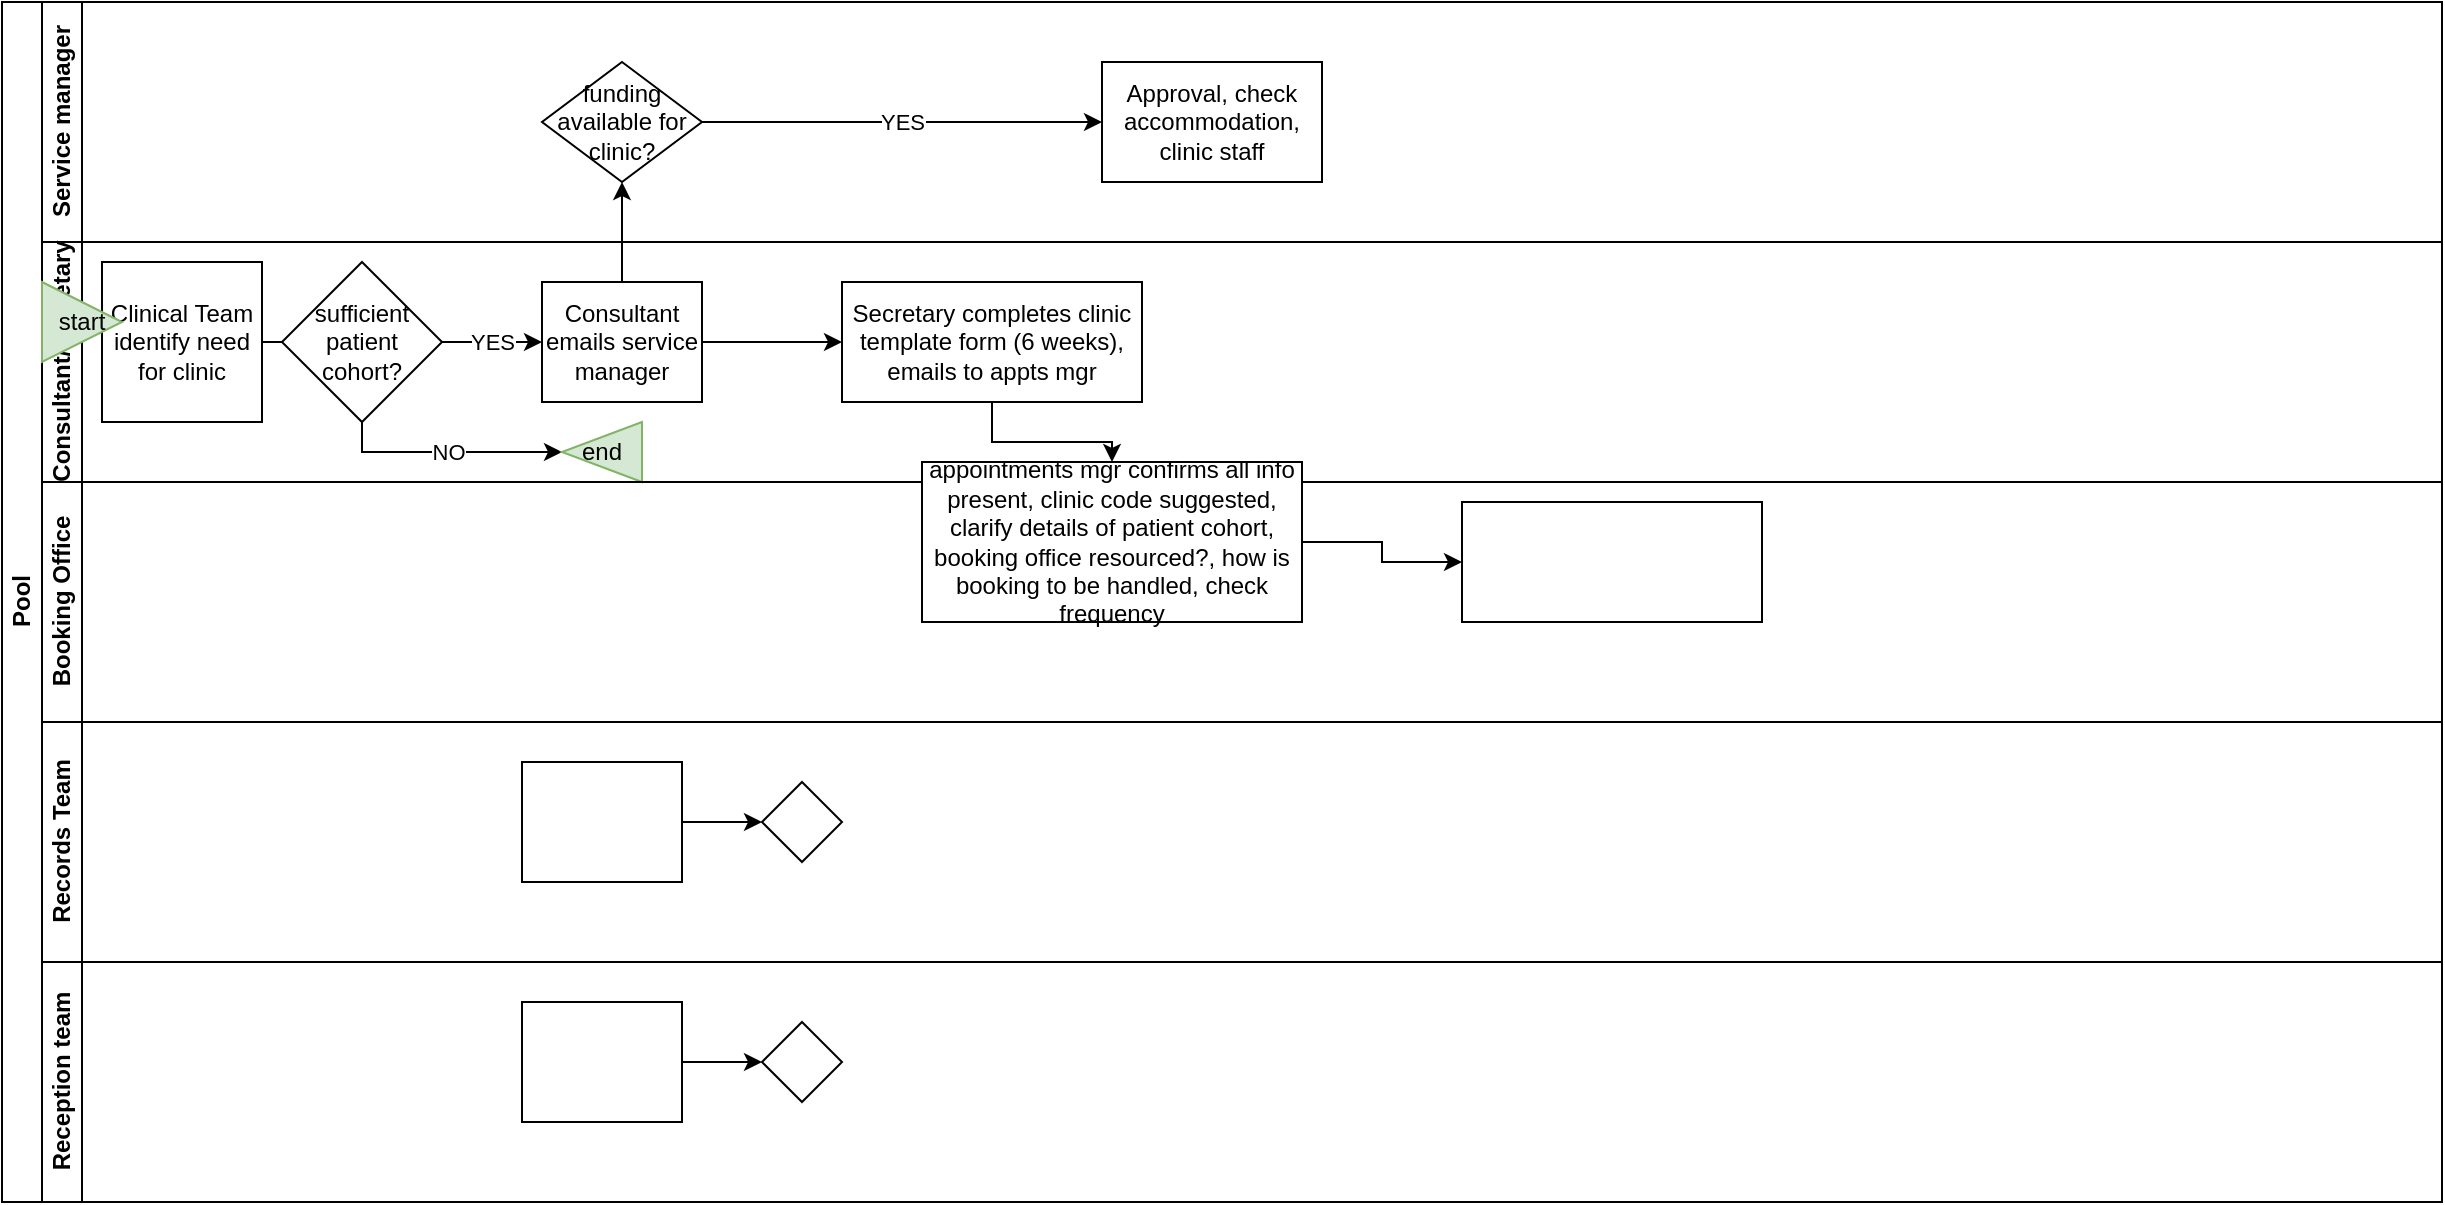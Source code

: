 <mxfile version="15.6.6" type="github">
  <diagram id="prtHgNgQTEPvFCAcTncT" name="Page-1">
    <mxGraphModel dx="684" dy="420" grid="1" gridSize="10" guides="1" tooltips="1" connect="1" arrows="1" fold="1" page="1" pageScale="1" pageWidth="827" pageHeight="1169" math="0" shadow="0">
      <root>
        <mxCell id="0" />
        <mxCell id="1" parent="0" />
        <mxCell id="dNxyNK7c78bLwvsdeMH5-19" value="Pool" style="swimlane;html=1;childLayout=stackLayout;resizeParent=1;resizeParentMax=0;horizontal=0;startSize=20;horizontalStack=0;fillColor=default;strokeColor=default;fontColor=default;" parent="1" vertex="1">
          <mxGeometry x="120" y="120" width="1220" height="600" as="geometry" />
        </mxCell>
        <mxCell id="dNxyNK7c78bLwvsdeMH5-35" style="edgeStyle=orthogonalEdgeStyle;rounded=0;orthogonalLoop=1;jettySize=auto;html=1;endArrow=classic;endFill=1;strokeColor=default;labelBackgroundColor=default;fontColor=default;exitX=0.5;exitY=1;exitDx=0;exitDy=0;" parent="dNxyNK7c78bLwvsdeMH5-19" source="dNxyNK7c78bLwvsdeMH5-28" target="dNxyNK7c78bLwvsdeMH5-34" edge="1">
          <mxGeometry relative="1" as="geometry">
            <Array as="points">
              <mxPoint x="495" y="220" />
              <mxPoint x="555" y="220" />
            </Array>
          </mxGeometry>
        </mxCell>
        <mxCell id="dNxyNK7c78bLwvsdeMH5-20" value="Service manager" style="swimlane;html=1;startSize=20;horizontal=0;fillColor=default;strokeColor=default;fontColor=default;" parent="dNxyNK7c78bLwvsdeMH5-19" vertex="1">
          <mxGeometry x="20" width="1200" height="120" as="geometry" />
        </mxCell>
        <mxCell id="dNxyNK7c78bLwvsdeMH5-24" value="funding available for clinic?" style="rhombus;rounded=0;whiteSpace=wrap;html=1;fontFamily=Helvetica;fontSize=12;fontColor=#000000;align=center;fillColor=default;strokeColor=default;" parent="dNxyNK7c78bLwvsdeMH5-20" vertex="1">
          <mxGeometry x="250" y="30" width="80" height="60" as="geometry" />
        </mxCell>
        <mxCell id="MgAUhCTMofZDbDg7m2BW-11" value="YES" style="edgeStyle=orthogonalEdgeStyle;rounded=0;orthogonalLoop=1;jettySize=auto;html=1;exitX=1;exitY=0.5;exitDx=0;exitDy=0;entryX=0;entryY=0.5;entryDx=0;entryDy=0;fontColor=default;strokeColor=default;labelBackgroundColor=default;" parent="dNxyNK7c78bLwvsdeMH5-20" source="dNxyNK7c78bLwvsdeMH5-24" target="dNxyNK7c78bLwvsdeMH5-30" edge="1">
          <mxGeometry relative="1" as="geometry" />
        </mxCell>
        <mxCell id="dNxyNK7c78bLwvsdeMH5-30" value="Approval, check accommodation, clinic staff" style="rounded=0;whiteSpace=wrap;html=1;fontFamily=Helvetica;fontSize=12;fontColor=#000000;align=center;fillColor=default;strokeColor=default;" parent="dNxyNK7c78bLwvsdeMH5-20" vertex="1">
          <mxGeometry x="530" y="30" width="110" height="60" as="geometry" />
        </mxCell>
        <mxCell id="dNxyNK7c78bLwvsdeMH5-21" value="Consultant/Secretary" style="swimlane;html=1;startSize=20;horizontal=0;fillColor=default;strokeColor=default;fontColor=default;" parent="dNxyNK7c78bLwvsdeMH5-19" vertex="1">
          <mxGeometry x="20" y="120" width="1200" height="120" as="geometry" />
        </mxCell>
        <mxCell id="dNxyNK7c78bLwvsdeMH5-29" value="" style="edgeStyle=orthogonalEdgeStyle;rounded=0;orthogonalLoop=1;jettySize=auto;html=1;endArrow=classic;endFill=1;" parent="dNxyNK7c78bLwvsdeMH5-21" source="dNxyNK7c78bLwvsdeMH5-26" target="dNxyNK7c78bLwvsdeMH5-28" edge="1">
          <mxGeometry relative="1" as="geometry" />
        </mxCell>
        <mxCell id="dNxyNK7c78bLwvsdeMH5-26" value="Consultant emails service manager" style="rounded=0;whiteSpace=wrap;html=1;fontFamily=Helvetica;fontSize=12;fontColor=#000000;align=center;fillColor=default;strokeColor=default;" parent="dNxyNK7c78bLwvsdeMH5-21" vertex="1">
          <mxGeometry x="250" y="20" width="80" height="60" as="geometry" />
        </mxCell>
        <mxCell id="dNxyNK7c78bLwvsdeMH5-28" value="Secretary completes clinic template form (6 weeks), emails to appts mgr" style="whiteSpace=wrap;html=1;fontFamily=Helvetica;fontSize=12;fontColor=#000000;align=center;fillColor=default;strokeColor=default;" parent="dNxyNK7c78bLwvsdeMH5-21" vertex="1">
          <mxGeometry x="400" y="20" width="150" height="60" as="geometry" />
        </mxCell>
        <mxCell id="bUu3UqVvejy8OzPvvDE9-3" value="YES" style="edgeStyle=orthogonalEdgeStyle;rounded=0;orthogonalLoop=1;jettySize=auto;html=1;exitX=1;exitY=0.5;exitDx=0;exitDy=0;entryX=0;entryY=0.5;entryDx=0;entryDy=0;labelBackgroundColor=default;fontColor=default;strokeColor=default;startArrow=none;" edge="1" parent="dNxyNK7c78bLwvsdeMH5-21" source="bUu3UqVvejy8OzPvvDE9-5" target="dNxyNK7c78bLwvsdeMH5-26">
          <mxGeometry relative="1" as="geometry" />
        </mxCell>
        <mxCell id="bUu3UqVvejy8OzPvvDE9-2" value="Clinical Team identify need for clinic" style="whiteSpace=wrap;html=1;aspect=fixed;fontColor=default;strokeColor=default;fillColor=default;" vertex="1" parent="dNxyNK7c78bLwvsdeMH5-21">
          <mxGeometry x="30" y="10" width="80" height="80" as="geometry" />
        </mxCell>
        <mxCell id="bUu3UqVvejy8OzPvvDE9-5" value="sufficient patient cohort?" style="rhombus;whiteSpace=wrap;html=1;fontColor=default;strokeColor=default;fillColor=default;" vertex="1" parent="dNxyNK7c78bLwvsdeMH5-21">
          <mxGeometry x="120" y="10" width="80" height="80" as="geometry" />
        </mxCell>
        <mxCell id="bUu3UqVvejy8OzPvvDE9-6" value="" style="edgeStyle=orthogonalEdgeStyle;rounded=0;orthogonalLoop=1;jettySize=auto;html=1;exitX=1;exitY=0.5;exitDx=0;exitDy=0;entryX=0;entryY=0.5;entryDx=0;entryDy=0;labelBackgroundColor=default;fontColor=default;strokeColor=default;endArrow=none;" edge="1" parent="dNxyNK7c78bLwvsdeMH5-21" source="bUu3UqVvejy8OzPvvDE9-2" target="bUu3UqVvejy8OzPvvDE9-5">
          <mxGeometry relative="1" as="geometry">
            <mxPoint x="250" y="290" as="sourcePoint" />
            <mxPoint x="390" y="290" as="targetPoint" />
          </mxGeometry>
        </mxCell>
        <mxCell id="bUu3UqVvejy8OzPvvDE9-7" value="NO" style="edgeStyle=orthogonalEdgeStyle;rounded=0;orthogonalLoop=1;jettySize=auto;html=1;exitX=0.5;exitY=1;exitDx=0;exitDy=0;labelBackgroundColor=default;fontColor=default;strokeColor=default;entryX=1;entryY=0.5;entryDx=0;entryDy=0;" edge="1" parent="dNxyNK7c78bLwvsdeMH5-21" source="bUu3UqVvejy8OzPvvDE9-5" target="bUu3UqVvejy8OzPvvDE9-9">
          <mxGeometry relative="1" as="geometry">
            <mxPoint x="234" y="100" as="targetPoint" />
            <Array as="points">
              <mxPoint x="160" y="105" />
            </Array>
          </mxGeometry>
        </mxCell>
        <mxCell id="bUu3UqVvejy8OzPvvDE9-9" value="end" style="triangle;whiteSpace=wrap;html=1;strokeColor=#82b366;fillColor=#d5e8d4;fontColor=default;comic=0;direction=west;" vertex="1" parent="dNxyNK7c78bLwvsdeMH5-21">
          <mxGeometry x="260" y="90" width="40" height="30" as="geometry" />
        </mxCell>
        <mxCell id="dNxyNK7c78bLwvsdeMH5-23" value="start" style="triangle;whiteSpace=wrap;html=1;fillColor=#d5e8d4;strokeColor=#82b366;fontColor=default;" parent="dNxyNK7c78bLwvsdeMH5-21" vertex="1">
          <mxGeometry y="20" width="40" height="40" as="geometry" />
        </mxCell>
        <mxCell id="dNxyNK7c78bLwvsdeMH5-22" value="Booking Office" style="swimlane;html=1;startSize=20;horizontal=0;fillColor=default;strokeColor=default;fontColor=default;" parent="dNxyNK7c78bLwvsdeMH5-19" vertex="1">
          <mxGeometry x="20" y="240" width="1200" height="120" as="geometry" />
        </mxCell>
        <mxCell id="dNxyNK7c78bLwvsdeMH5-37" value="" style="edgeStyle=orthogonalEdgeStyle;rounded=0;orthogonalLoop=1;jettySize=auto;html=1;endArrow=classic;endFill=1;" parent="dNxyNK7c78bLwvsdeMH5-22" source="dNxyNK7c78bLwvsdeMH5-34" target="dNxyNK7c78bLwvsdeMH5-36" edge="1">
          <mxGeometry relative="1" as="geometry" />
        </mxCell>
        <mxCell id="dNxyNK7c78bLwvsdeMH5-34" value="appointments mgr confirms all info present, clinic code suggested, clarify details of patient cohort, booking office resourced?, how is booking to be handled, check frequency" style="rounded=0;whiteSpace=wrap;html=1;fontFamily=Helvetica;fontSize=12;fontColor=#000000;align=center;fillColor=default;strokeColor=default;" parent="dNxyNK7c78bLwvsdeMH5-22" vertex="1">
          <mxGeometry x="440" y="-10" width="190" height="80" as="geometry" />
        </mxCell>
        <mxCell id="dNxyNK7c78bLwvsdeMH5-36" value="" style="whiteSpace=wrap;html=1;fontFamily=Helvetica;fontSize=12;fontColor=#000000;align=center;fillColor=default;strokeColor=default;" parent="dNxyNK7c78bLwvsdeMH5-22" vertex="1">
          <mxGeometry x="710" y="10" width="150" height="60" as="geometry" />
        </mxCell>
        <mxCell id="MgAUhCTMofZDbDg7m2BW-1" value="Records Team" style="swimlane;html=1;startSize=20;horizontal=0;fillColor=default;strokeColor=default;fontColor=default;" parent="dNxyNK7c78bLwvsdeMH5-19" vertex="1">
          <mxGeometry x="20" y="360" width="1200" height="120" as="geometry" />
        </mxCell>
        <mxCell id="MgAUhCTMofZDbDg7m2BW-2" value="" style="edgeStyle=orthogonalEdgeStyle;rounded=0;orthogonalLoop=1;jettySize=auto;html=1;endArrow=classic;endFill=1;" parent="MgAUhCTMofZDbDg7m2BW-1" source="MgAUhCTMofZDbDg7m2BW-3" target="MgAUhCTMofZDbDg7m2BW-4" edge="1">
          <mxGeometry relative="1" as="geometry" />
        </mxCell>
        <mxCell id="MgAUhCTMofZDbDg7m2BW-3" value="" style="rounded=0;whiteSpace=wrap;html=1;fontFamily=Helvetica;fontSize=12;fontColor=#000000;align=center;" parent="MgAUhCTMofZDbDg7m2BW-1" vertex="1">
          <mxGeometry x="240" y="20" width="80" height="60" as="geometry" />
        </mxCell>
        <mxCell id="MgAUhCTMofZDbDg7m2BW-4" value="" style="rhombus;whiteSpace=wrap;html=1;fontFamily=Helvetica;fontSize=12;fontColor=#000000;align=center;" parent="MgAUhCTMofZDbDg7m2BW-1" vertex="1">
          <mxGeometry x="360" y="30" width="40" height="40" as="geometry" />
        </mxCell>
        <mxCell id="MgAUhCTMofZDbDg7m2BW-7" value="Reception team" style="swimlane;html=1;startSize=20;horizontal=0;" parent="dNxyNK7c78bLwvsdeMH5-19" vertex="1">
          <mxGeometry x="20" y="480" width="1200" height="120" as="geometry" />
        </mxCell>
        <mxCell id="MgAUhCTMofZDbDg7m2BW-8" value="" style="edgeStyle=orthogonalEdgeStyle;rounded=0;orthogonalLoop=1;jettySize=auto;html=1;endArrow=classic;endFill=1;" parent="MgAUhCTMofZDbDg7m2BW-7" source="MgAUhCTMofZDbDg7m2BW-9" target="MgAUhCTMofZDbDg7m2BW-10" edge="1">
          <mxGeometry relative="1" as="geometry" />
        </mxCell>
        <mxCell id="MgAUhCTMofZDbDg7m2BW-9" value="" style="rounded=0;whiteSpace=wrap;html=1;fontFamily=Helvetica;fontSize=12;fontColor=#000000;align=center;" parent="MgAUhCTMofZDbDg7m2BW-7" vertex="1">
          <mxGeometry x="240" y="20" width="80" height="60" as="geometry" />
        </mxCell>
        <mxCell id="MgAUhCTMofZDbDg7m2BW-10" value="" style="rhombus;whiteSpace=wrap;html=1;fontFamily=Helvetica;fontSize=12;fontColor=#000000;align=center;" parent="MgAUhCTMofZDbDg7m2BW-7" vertex="1">
          <mxGeometry x="360" y="30" width="40" height="40" as="geometry" />
        </mxCell>
        <mxCell id="bUu3UqVvejy8OzPvvDE9-11" value="" style="edgeStyle=orthogonalEdgeStyle;rounded=0;orthogonalLoop=1;jettySize=auto;html=1;labelBackgroundColor=default;fontColor=default;strokeColor=default;" edge="1" parent="dNxyNK7c78bLwvsdeMH5-19" source="dNxyNK7c78bLwvsdeMH5-26" target="dNxyNK7c78bLwvsdeMH5-24">
          <mxGeometry relative="1" as="geometry" />
        </mxCell>
      </root>
    </mxGraphModel>
  </diagram>
</mxfile>
